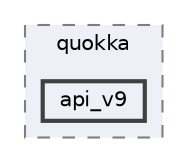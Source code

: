 digraph "include/quokka/api_v9"
{
 // LATEX_PDF_SIZE
  bgcolor="transparent";
  edge [fontname=Helvetica,fontsize=10,labelfontname=Helvetica,labelfontsize=10];
  node [fontname=Helvetica,fontsize=10,shape=box,height=0.2,width=0.4];
  compound=true
  subgraph clusterdir_98adfcdd6787381660bdc015da030649 {
    graph [ bgcolor="#edf0f7", pencolor="grey50", label="quokka", fontname=Helvetica,fontsize=10 style="filled,dashed", URL="dir_98adfcdd6787381660bdc015da030649.html",tooltip=""]
  dir_dafeba2b1b57a903898d455a40aea22f [label="api_v9", fillcolor="#edf0f7", color="grey25", style="filled,bold", URL="dir_dafeba2b1b57a903898d455a40aea22f.html",tooltip=""];
  }
}
